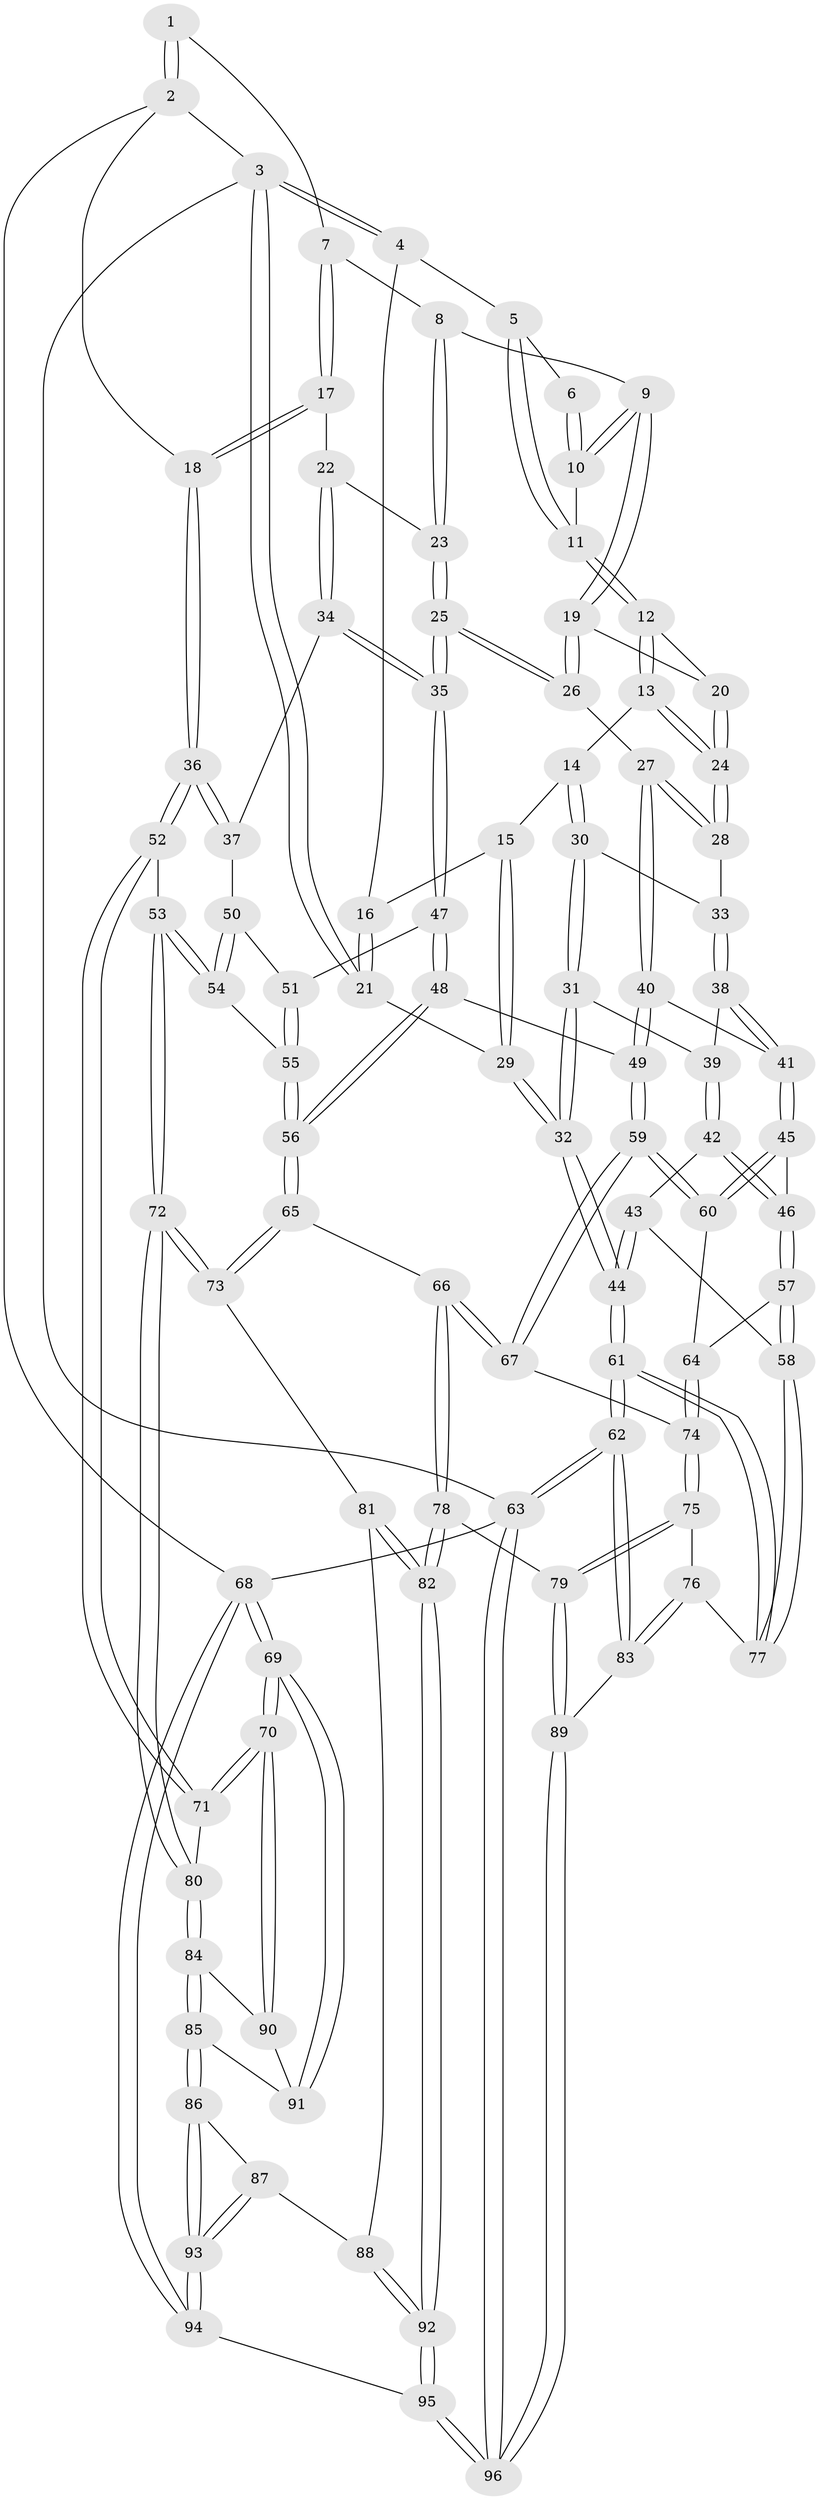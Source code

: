 // coarse degree distribution, {7: 0.05263157894736842, 4: 0.42105263157894735, 6: 0.10526315789473684, 5: 0.2631578947368421, 2: 0.02631578947368421, 3: 0.10526315789473684, 8: 0.02631578947368421}
// Generated by graph-tools (version 1.1) at 2025/21/03/04/25 18:21:14]
// undirected, 96 vertices, 237 edges
graph export_dot {
graph [start="1"]
  node [color=gray90,style=filled];
  1 [pos="+0.6809622248102216+0"];
  2 [pos="+1+0"];
  3 [pos="+0+0"];
  4 [pos="+0.2314271637953651+0"];
  5 [pos="+0.31127631475445655+0"];
  6 [pos="+0.6445930561176377+0"];
  7 [pos="+0.7022992214307935+0.04196293168051273"];
  8 [pos="+0.6136709434754197+0.11458845107220066"];
  9 [pos="+0.5650005763425889+0.10948226493524144"];
  10 [pos="+0.5653375974946129+0.05684997801758317"];
  11 [pos="+0.3384804347596073+0"];
  12 [pos="+0.3694080411566653+0"];
  13 [pos="+0.3292571405994042+0.16543341387591576"];
  14 [pos="+0.16217209319198866+0.11539602979017202"];
  15 [pos="+0.15279874234768698+0.10718694514995741"];
  16 [pos="+0.16015498741019013+0.05689857459925444"];
  17 [pos="+0.8453881212136661+0.14603218025522424"];
  18 [pos="+1+0"];
  19 [pos="+0.5420620544905629+0.12269194752325346"];
  20 [pos="+0.5031072275882172+0.1148698427500003"];
  21 [pos="+0+0"];
  22 [pos="+0.7913970474428073+0.21623176251022752"];
  23 [pos="+0.6996327853841083+0.21416040174636747"];
  24 [pos="+0.35465440674225934+0.22039124192073759"];
  25 [pos="+0.5597868836507941+0.33317970922799933"];
  26 [pos="+0.5348263654047049+0.32437258366565036"];
  27 [pos="+0.4720797009922949+0.33425225161369765"];
  28 [pos="+0.3549852813949507+0.24987801317856756"];
  29 [pos="+0+0.2874261223643825"];
  30 [pos="+0.1950464708712076+0.22269933278001844"];
  31 [pos="+0.11893659163399196+0.3259859899597635"];
  32 [pos="+0+0.34230861488250935"];
  33 [pos="+0.3108250557185984+0.2759501326901844"];
  34 [pos="+0.8075601427597267+0.3340822410937605"];
  35 [pos="+0.582022166901715+0.3590659222783898"];
  36 [pos="+1+0.3723008530589192"];
  37 [pos="+0.8229069670507237+0.3635705227614951"];
  38 [pos="+0.2516167577026405+0.3510932151121877"];
  39 [pos="+0.231509209702258+0.3593847337444488"];
  40 [pos="+0.4284237075093729+0.4202034420368856"];
  41 [pos="+0.364923995577061+0.4668835641873678"];
  42 [pos="+0.21347276335458495+0.45567190974955607"];
  43 [pos="+0.18004793519210896+0.47843420948232995"];
  44 [pos="+0+0.48336454455115807"];
  45 [pos="+0.3498770997884422+0.5010972296363215"];
  46 [pos="+0.3106305202306734+0.5181161842879369"];
  47 [pos="+0.5919388783324383+0.3825211599214965"];
  48 [pos="+0.596525046415477+0.5129385363237763"];
  49 [pos="+0.5062183142594604+0.5284845490942598"];
  50 [pos="+0.8144095172991029+0.38805735002797787"];
  51 [pos="+0.745314342646103+0.4433629498490592"];
  52 [pos="+1+0.5648824272898663"];
  53 [pos="+0.9000888826982107+0.5542165635435613"];
  54 [pos="+0.8666556054396305+0.5194715608442133"];
  55 [pos="+0.7191764684775767+0.5292103827211695"];
  56 [pos="+0.6696730915131086+0.5941448956564672"];
  57 [pos="+0.27325599174716575+0.5740932450406961"];
  58 [pos="+0.21930032270115166+0.6120855509276963"];
  59 [pos="+0.45526636728612835+0.5947333505234137"];
  60 [pos="+0.40552885446951925+0.5713167517817402"];
  61 [pos="+0+0.5975162064534727"];
  62 [pos="+0+0.7658400899136893"];
  63 [pos="+0+1"];
  64 [pos="+0.34843429178781427+0.6333828427569211"];
  65 [pos="+0.6807473499439093+0.6824369824920067"];
  66 [pos="+0.5452501584038737+0.703397344476394"];
  67 [pos="+0.4750940339094086+0.653240067849066"];
  68 [pos="+1+1"];
  69 [pos="+1+1"];
  70 [pos="+1+0.8045776135191096"];
  71 [pos="+1+0.627756042487024"];
  72 [pos="+0.7364607672274649+0.7059077075900365"];
  73 [pos="+0.6887468427627008+0.6892827551184134"];
  74 [pos="+0.34891598838895177+0.711316030251132"];
  75 [pos="+0.3074645634581424+0.7638501512659752"];
  76 [pos="+0.260452436887514+0.7452959979071255"];
  77 [pos="+0.20992980268617945+0.6260656575645781"];
  78 [pos="+0.4342881172736354+0.8821228179256441"];
  79 [pos="+0.3456046506224372+0.8262785222041112"];
  80 [pos="+0.7953798052557337+0.7635785467528838"];
  81 [pos="+0.6656983029575232+0.749284535779289"];
  82 [pos="+0.4684860822882431+0.9568689967534537"];
  83 [pos="+0.09933125919321928+0.8239106609323862"];
  84 [pos="+0.809067848500155+0.8055191704802409"];
  85 [pos="+0.8140560053261451+0.8527036365364364"];
  86 [pos="+0.809943604812586+0.8607709532535097"];
  87 [pos="+0.6669801316061759+0.8883942895801533"];
  88 [pos="+0.6396786186486055+0.8870026162833095"];
  89 [pos="+0.19793211851486267+0.9553159072685882"];
  90 [pos="+1+0.8140710619924326"];
  91 [pos="+0.8546570625070314+0.8727673798001843"];
  92 [pos="+0.5020747041986237+1"];
  93 [pos="+0.7738030037536572+0.9736927088466582"];
  94 [pos="+0.7150953091943054+1"];
  95 [pos="+0.5085605176585944+1"];
  96 [pos="+0.21078737921247018+1"];
  1 -- 2;
  1 -- 2;
  1 -- 7;
  2 -- 3;
  2 -- 18;
  2 -- 68;
  3 -- 4;
  3 -- 4;
  3 -- 21;
  3 -- 21;
  3 -- 63;
  4 -- 5;
  4 -- 16;
  5 -- 6;
  5 -- 11;
  5 -- 11;
  6 -- 10;
  6 -- 10;
  7 -- 8;
  7 -- 17;
  7 -- 17;
  8 -- 9;
  8 -- 23;
  8 -- 23;
  9 -- 10;
  9 -- 10;
  9 -- 19;
  9 -- 19;
  10 -- 11;
  11 -- 12;
  11 -- 12;
  12 -- 13;
  12 -- 13;
  12 -- 20;
  13 -- 14;
  13 -- 24;
  13 -- 24;
  14 -- 15;
  14 -- 30;
  14 -- 30;
  15 -- 16;
  15 -- 29;
  15 -- 29;
  16 -- 21;
  16 -- 21;
  17 -- 18;
  17 -- 18;
  17 -- 22;
  18 -- 36;
  18 -- 36;
  19 -- 20;
  19 -- 26;
  19 -- 26;
  20 -- 24;
  20 -- 24;
  21 -- 29;
  22 -- 23;
  22 -- 34;
  22 -- 34;
  23 -- 25;
  23 -- 25;
  24 -- 28;
  24 -- 28;
  25 -- 26;
  25 -- 26;
  25 -- 35;
  25 -- 35;
  26 -- 27;
  27 -- 28;
  27 -- 28;
  27 -- 40;
  27 -- 40;
  28 -- 33;
  29 -- 32;
  29 -- 32;
  30 -- 31;
  30 -- 31;
  30 -- 33;
  31 -- 32;
  31 -- 32;
  31 -- 39;
  32 -- 44;
  32 -- 44;
  33 -- 38;
  33 -- 38;
  34 -- 35;
  34 -- 35;
  34 -- 37;
  35 -- 47;
  35 -- 47;
  36 -- 37;
  36 -- 37;
  36 -- 52;
  36 -- 52;
  37 -- 50;
  38 -- 39;
  38 -- 41;
  38 -- 41;
  39 -- 42;
  39 -- 42;
  40 -- 41;
  40 -- 49;
  40 -- 49;
  41 -- 45;
  41 -- 45;
  42 -- 43;
  42 -- 46;
  42 -- 46;
  43 -- 44;
  43 -- 44;
  43 -- 58;
  44 -- 61;
  44 -- 61;
  45 -- 46;
  45 -- 60;
  45 -- 60;
  46 -- 57;
  46 -- 57;
  47 -- 48;
  47 -- 48;
  47 -- 51;
  48 -- 49;
  48 -- 56;
  48 -- 56;
  49 -- 59;
  49 -- 59;
  50 -- 51;
  50 -- 54;
  50 -- 54;
  51 -- 55;
  51 -- 55;
  52 -- 53;
  52 -- 71;
  52 -- 71;
  53 -- 54;
  53 -- 54;
  53 -- 72;
  53 -- 72;
  54 -- 55;
  55 -- 56;
  55 -- 56;
  56 -- 65;
  56 -- 65;
  57 -- 58;
  57 -- 58;
  57 -- 64;
  58 -- 77;
  58 -- 77;
  59 -- 60;
  59 -- 60;
  59 -- 67;
  59 -- 67;
  60 -- 64;
  61 -- 62;
  61 -- 62;
  61 -- 77;
  61 -- 77;
  62 -- 63;
  62 -- 63;
  62 -- 83;
  62 -- 83;
  63 -- 96;
  63 -- 96;
  63 -- 68;
  64 -- 74;
  64 -- 74;
  65 -- 66;
  65 -- 73;
  65 -- 73;
  66 -- 67;
  66 -- 67;
  66 -- 78;
  66 -- 78;
  67 -- 74;
  68 -- 69;
  68 -- 69;
  68 -- 94;
  68 -- 94;
  69 -- 70;
  69 -- 70;
  69 -- 91;
  69 -- 91;
  70 -- 71;
  70 -- 71;
  70 -- 90;
  70 -- 90;
  71 -- 80;
  72 -- 73;
  72 -- 73;
  72 -- 80;
  72 -- 80;
  73 -- 81;
  74 -- 75;
  74 -- 75;
  75 -- 76;
  75 -- 79;
  75 -- 79;
  76 -- 77;
  76 -- 83;
  76 -- 83;
  78 -- 79;
  78 -- 82;
  78 -- 82;
  79 -- 89;
  79 -- 89;
  80 -- 84;
  80 -- 84;
  81 -- 82;
  81 -- 82;
  81 -- 88;
  82 -- 92;
  82 -- 92;
  83 -- 89;
  84 -- 85;
  84 -- 85;
  84 -- 90;
  85 -- 86;
  85 -- 86;
  85 -- 91;
  86 -- 87;
  86 -- 93;
  86 -- 93;
  87 -- 88;
  87 -- 93;
  87 -- 93;
  88 -- 92;
  88 -- 92;
  89 -- 96;
  89 -- 96;
  90 -- 91;
  92 -- 95;
  92 -- 95;
  93 -- 94;
  93 -- 94;
  94 -- 95;
  95 -- 96;
  95 -- 96;
}
